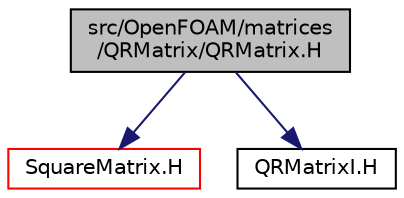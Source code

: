 digraph "src/OpenFOAM/matrices/QRMatrix/QRMatrix.H"
{
  bgcolor="transparent";
  edge [fontname="Helvetica",fontsize="10",labelfontname="Helvetica",labelfontsize="10"];
  node [fontname="Helvetica",fontsize="10",shape=record];
  Node1 [label="src/OpenFOAM/matrices\l/QRMatrix/QRMatrix.H",height=0.2,width=0.4,color="black", fillcolor="grey75", style="filled", fontcolor="black"];
  Node1 -> Node2 [color="midnightblue",fontsize="10",style="solid",fontname="Helvetica"];
  Node2 [label="SquareMatrix.H",height=0.2,width=0.4,color="red",URL="$a08570.html"];
  Node1 -> Node3 [color="midnightblue",fontsize="10",style="solid",fontname="Helvetica"];
  Node3 [label="QRMatrixI.H",height=0.2,width=0.4,color="black",URL="$a08555.html"];
}
